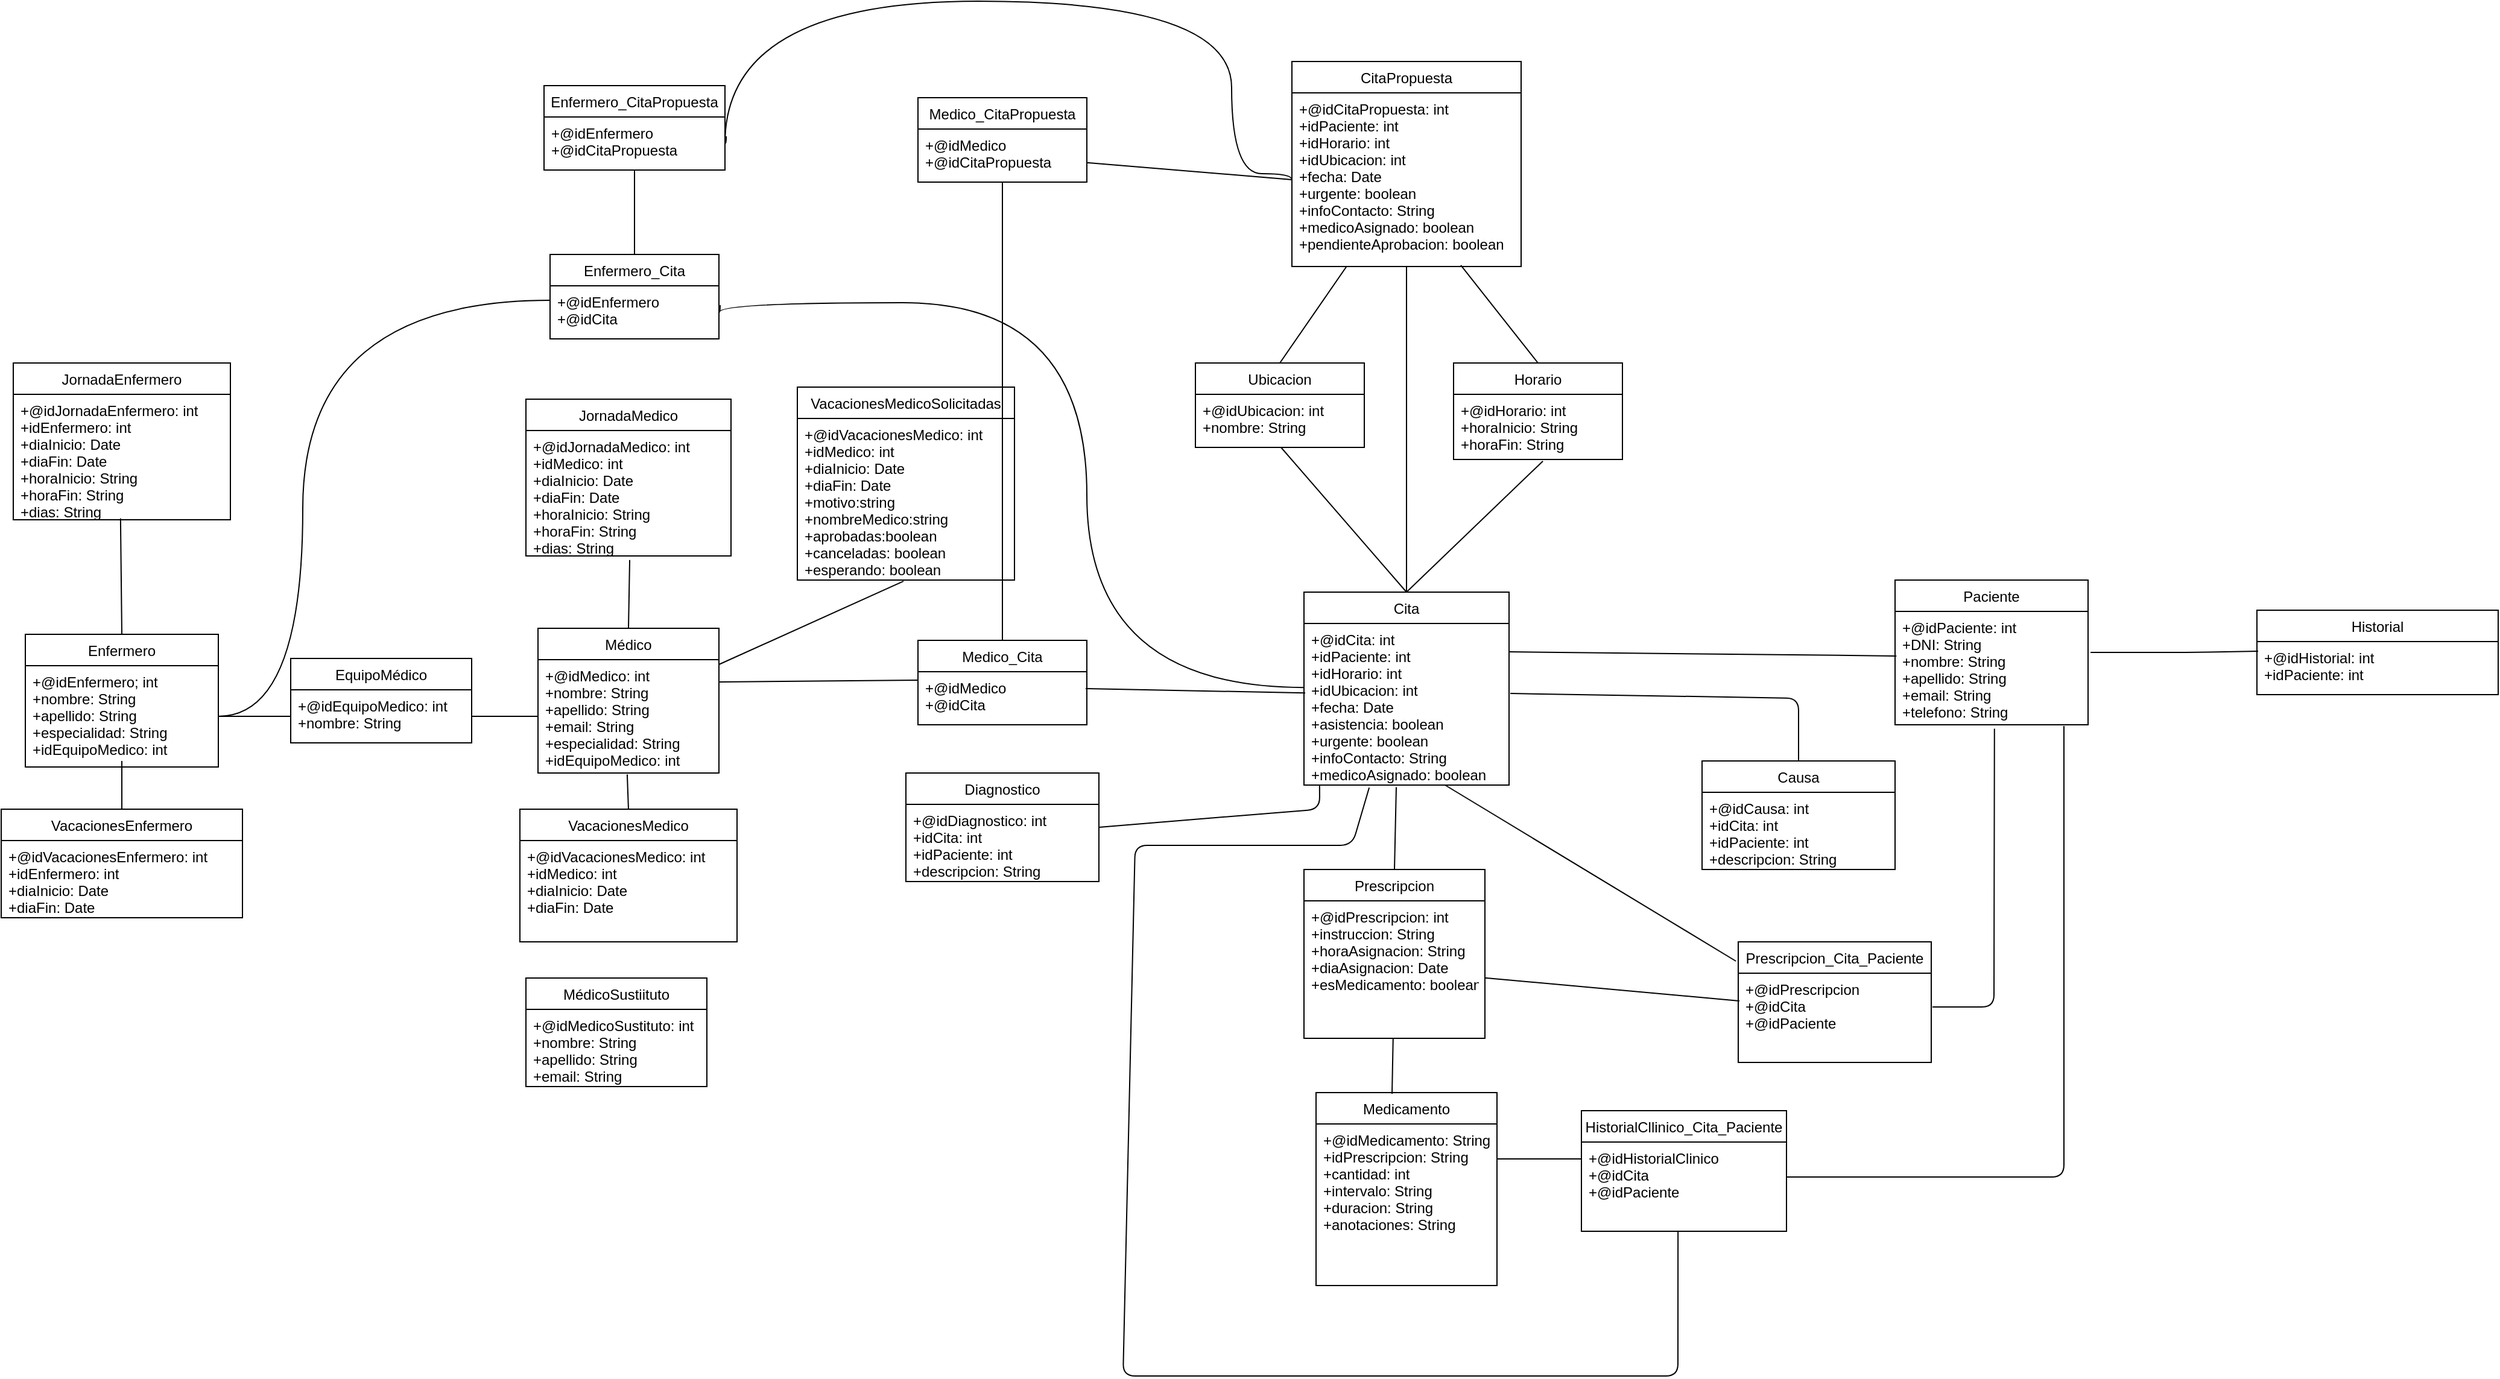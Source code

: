 <mxfile version="13.10.4" type="github">
  <diagram id="C5RBs43oDa-KdzZeNtuy" name="Page-1">
    <mxGraphModel dx="2889" dy="1963" grid="1" gridSize="10" guides="1" tooltips="1" connect="1" arrows="1" fold="1" page="1" pageScale="1" pageWidth="827" pageHeight="1169" math="0" shadow="0">
      <root>
        <mxCell id="WIyWlLk6GJQsqaUBKTNV-0" />
        <mxCell id="WIyWlLk6GJQsqaUBKTNV-1" parent="WIyWlLk6GJQsqaUBKTNV-0" />
        <mxCell id="3wOsAH_iq0aw0lzvKRQ2-39" value="" style="endArrow=none;html=1;entryX=0.007;entryY=0.393;entryDx=0;entryDy=0;entryPerimeter=0;" parent="WIyWlLk6GJQsqaUBKTNV-1" target="3wOsAH_iq0aw0lzvKRQ2-5" edge="1">
          <mxGeometry width="50" height="50" relative="1" as="geometry">
            <mxPoint x="460" y="219.5" as="sourcePoint" />
            <mxPoint x="530" y="219.5" as="targetPoint" />
          </mxGeometry>
        </mxCell>
        <mxCell id="3wOsAH_iq0aw0lzvKRQ2-40" value="" style="endArrow=none;html=1;entryX=0.005;entryY=0.182;entryDx=0;entryDy=0;exitX=1.013;exitY=0.362;exitDx=0;exitDy=0;exitPerimeter=0;entryPerimeter=0;" parent="WIyWlLk6GJQsqaUBKTNV-1" source="3wOsAH_iq0aw0lzvKRQ2-5" target="3wOsAH_iq0aw0lzvKRQ2-26" edge="1">
          <mxGeometry width="50" height="50" relative="1" as="geometry">
            <mxPoint x="1030" y="210" as="sourcePoint" />
            <mxPoint x="750" y="100" as="targetPoint" />
            <Array as="points">
              <mxPoint x="1030" y="220" />
            </Array>
          </mxGeometry>
        </mxCell>
        <mxCell id="3wOsAH_iq0aw0lzvKRQ2-52" value="" style="endArrow=none;html=1;exitX=0.5;exitY=0;exitDx=0;exitDy=0;entryX=0.45;entryY=1.013;entryDx=0;entryDy=0;entryPerimeter=0;" parent="WIyWlLk6GJQsqaUBKTNV-1" source="3wOsAH_iq0aw0lzvKRQ2-21" target="3wOsAH_iq0aw0lzvKRQ2-9" edge="1">
          <mxGeometry width="50" height="50" relative="1" as="geometry">
            <mxPoint x="754" y="330" as="sourcePoint" />
            <mxPoint x="754" y="270" as="targetPoint" />
          </mxGeometry>
        </mxCell>
        <mxCell id="aL2Meq8TaFpPGnKe9jHd-9" value="" style="endArrow=none;html=1;" parent="WIyWlLk6GJQsqaUBKTNV-1" edge="1">
          <mxGeometry width="50" height="50" relative="1" as="geometry">
            <mxPoint x="-690" y="350" as="sourcePoint" />
            <mxPoint x="-690" y="310" as="targetPoint" />
          </mxGeometry>
        </mxCell>
        <mxCell id="aL2Meq8TaFpPGnKe9jHd-10" value="" style="endArrow=none;html=1;exitX=0.5;exitY=0;exitDx=0;exitDy=0;entryX=0.493;entryY=1.012;entryDx=0;entryDy=0;entryPerimeter=0;" parent="WIyWlLk6GJQsqaUBKTNV-1" source="aL2Meq8TaFpPGnKe9jHd-0" target="3wOsAH_iq0aw0lzvKRQ2-1" edge="1">
          <mxGeometry width="50" height="50" relative="1" as="geometry">
            <mxPoint x="-270.5" y="350" as="sourcePoint" />
            <mxPoint x="-270" y="320" as="targetPoint" />
          </mxGeometry>
        </mxCell>
        <mxCell id="aL2Meq8TaFpPGnKe9jHd-11" value="" style="endArrow=none;html=1;exitX=0.5;exitY=0;exitDx=0;exitDy=0;entryX=0.506;entryY=1.032;entryDx=0;entryDy=0;entryPerimeter=0;" parent="WIyWlLk6GJQsqaUBKTNV-1" source="3wOsAH_iq0aw0lzvKRQ2-0" target="3wOsAH_iq0aw0lzvKRQ2-17" edge="1">
          <mxGeometry width="50" height="50" relative="1" as="geometry">
            <mxPoint x="-270.5" y="190" as="sourcePoint" />
            <mxPoint x="-268" y="160" as="targetPoint" />
          </mxGeometry>
        </mxCell>
        <mxCell id="aL2Meq8TaFpPGnKe9jHd-16" value="" style="endArrow=none;html=1;exitX=1;exitY=0.5;exitDx=0;exitDy=0;entryX=0.076;entryY=1.004;entryDx=0;entryDy=0;entryPerimeter=0;" parent="WIyWlLk6GJQsqaUBKTNV-1" source="aL2Meq8TaFpPGnKe9jHd-12" target="3wOsAH_iq0aw0lzvKRQ2-9" edge="1">
          <mxGeometry width="50" height="50" relative="1" as="geometry">
            <mxPoint x="330" y="370" as="sourcePoint" />
            <mxPoint x="380" y="320" as="targetPoint" />
            <Array as="points">
              <mxPoint x="303" y="350" />
            </Array>
          </mxGeometry>
        </mxCell>
        <mxCell id="WtfZvFmU4eDFz0hqFm3u-0" value="" style="endArrow=none;html=1;entryX=0.494;entryY=0.989;entryDx=0;entryDy=0;entryPerimeter=0;" parent="WIyWlLk6GJQsqaUBKTNV-1" target="aL2Meq8TaFpPGnKe9jHd-5" edge="1">
          <mxGeometry width="50" height="50" relative="1" as="geometry">
            <mxPoint x="-690" y="205" as="sourcePoint" />
            <mxPoint x="-688" y="120" as="targetPoint" />
          </mxGeometry>
        </mxCell>
        <mxCell id="3wOsAH_iq0aw0lzvKRQ2-0" value="Médico" style="swimlane;fontStyle=0;childLayout=stackLayout;horizontal=1;startSize=26;fillColor=none;horizontalStack=0;resizeParent=1;resizeParentMax=0;resizeLast=0;collapsible=1;marginBottom=0;" parent="WIyWlLk6GJQsqaUBKTNV-1" vertex="1">
          <mxGeometry x="-345" y="200" width="150" height="120" as="geometry" />
        </mxCell>
        <mxCell id="3wOsAH_iq0aw0lzvKRQ2-1" value="+@idMedico: int&#xa;+nombre: String&#xa;+apellido: String&#xa;+email: String&#xa;+especialidad: String&#xa;+idEquipoMedico: int&#xa;" style="text;strokeColor=none;fillColor=none;align=left;verticalAlign=top;spacingLeft=4;spacingRight=4;overflow=hidden;rotatable=0;points=[[0,0.5],[1,0.5]];portConstraint=eastwest;" parent="3wOsAH_iq0aw0lzvKRQ2-0" vertex="1">
          <mxGeometry y="26" width="150" height="94" as="geometry" />
        </mxCell>
        <mxCell id="3wOsAH_iq0aw0lzvKRQ2-16" value="JornadaMedico" style="swimlane;fontStyle=0;childLayout=stackLayout;horizontal=1;startSize=26;fillColor=none;horizontalStack=0;resizeParent=1;resizeParentMax=0;resizeLast=0;collapsible=1;marginBottom=0;" parent="WIyWlLk6GJQsqaUBKTNV-1" vertex="1">
          <mxGeometry x="-355" y="10" width="170" height="130" as="geometry" />
        </mxCell>
        <mxCell id="3wOsAH_iq0aw0lzvKRQ2-17" value="+@idJornadaMedico: int&#xa;+idMedico: int&#xa;+diaInicio: Date&#xa;+diaFin: Date&#xa;+horaInicio: String&#xa;+horaFin: String&#xa;+dias: String" style="text;strokeColor=none;fillColor=none;align=left;verticalAlign=top;spacingLeft=4;spacingRight=4;overflow=hidden;rotatable=0;points=[[0,0.5],[1,0.5]];portConstraint=eastwest;" parent="3wOsAH_iq0aw0lzvKRQ2-16" vertex="1">
          <mxGeometry y="26" width="170" height="104" as="geometry" />
        </mxCell>
        <mxCell id="aL2Meq8TaFpPGnKe9jHd-0" value="VacacionesMedico" style="swimlane;fontStyle=0;childLayout=stackLayout;horizontal=1;startSize=26;fillColor=none;horizontalStack=0;resizeParent=1;resizeParentMax=0;resizeLast=0;collapsible=1;marginBottom=0;" parent="WIyWlLk6GJQsqaUBKTNV-1" vertex="1">
          <mxGeometry x="-360" y="350" width="180" height="110" as="geometry" />
        </mxCell>
        <mxCell id="aL2Meq8TaFpPGnKe9jHd-1" value="+@idVacacionesMedico: int&#xa;+idMedico: int&#xa;+diaInicio: Date&#xa;+diaFin: Date" style="text;strokeColor=none;fillColor=none;align=left;verticalAlign=top;spacingLeft=4;spacingRight=4;overflow=hidden;rotatable=0;points=[[0,0.5],[1,0.5]];portConstraint=eastwest;" parent="aL2Meq8TaFpPGnKe9jHd-0" vertex="1">
          <mxGeometry y="26" width="180" height="84" as="geometry" />
        </mxCell>
        <mxCell id="3wOsAH_iq0aw0lzvKRQ2-44" value="Enfermero" style="swimlane;fontStyle=0;childLayout=stackLayout;horizontal=1;startSize=26;fillColor=none;horizontalStack=0;resizeParent=1;resizeParentMax=0;resizeLast=0;collapsible=1;marginBottom=0;" parent="WIyWlLk6GJQsqaUBKTNV-1" vertex="1">
          <mxGeometry x="-770" y="205" width="160" height="110" as="geometry" />
        </mxCell>
        <mxCell id="3wOsAH_iq0aw0lzvKRQ2-45" value="+@idEnfermero; int&#xa;+nombre: String&#xa;+apellido: String&#xa;+especialidad: String&#xa;+idEquipoMedico: int" style="text;strokeColor=none;fillColor=none;align=left;verticalAlign=top;spacingLeft=4;spacingRight=4;overflow=hidden;rotatable=0;points=[[0,0.5],[1,0.5]];portConstraint=eastwest;" parent="3wOsAH_iq0aw0lzvKRQ2-44" vertex="1">
          <mxGeometry y="26" width="160" height="84" as="geometry" />
        </mxCell>
        <mxCell id="aL2Meq8TaFpPGnKe9jHd-4" value="JornadaEnfermero" style="swimlane;fontStyle=0;childLayout=stackLayout;horizontal=1;startSize=26;fillColor=none;horizontalStack=0;resizeParent=1;resizeParentMax=0;resizeLast=0;collapsible=1;marginBottom=0;" parent="WIyWlLk6GJQsqaUBKTNV-1" vertex="1">
          <mxGeometry x="-780" y="-20" width="180" height="130" as="geometry" />
        </mxCell>
        <mxCell id="aL2Meq8TaFpPGnKe9jHd-5" value="+@idJornadaEnfermero: int&#xa;+idEnfermero: int&#xa;+diaInicio: Date&#xa;+diaFin: Date&#xa;+horaInicio: String&#xa;+horaFin: String&#xa;+dias: String" style="text;strokeColor=none;fillColor=none;align=left;verticalAlign=top;spacingLeft=4;spacingRight=4;overflow=hidden;rotatable=0;points=[[0,0.5],[1,0.5]];portConstraint=eastwest;" parent="aL2Meq8TaFpPGnKe9jHd-4" vertex="1">
          <mxGeometry y="26" width="180" height="104" as="geometry" />
        </mxCell>
        <mxCell id="aL2Meq8TaFpPGnKe9jHd-6" value="VacacionesEnfermero" style="swimlane;fontStyle=0;childLayout=stackLayout;horizontal=1;startSize=26;fillColor=none;horizontalStack=0;resizeParent=1;resizeParentMax=0;resizeLast=0;collapsible=1;marginBottom=0;" parent="WIyWlLk6GJQsqaUBKTNV-1" vertex="1">
          <mxGeometry x="-790" y="350" width="200" height="90" as="geometry" />
        </mxCell>
        <mxCell id="aL2Meq8TaFpPGnKe9jHd-7" value="+@idVacacionesEnfermero: int&#xa;+idEnfermero: int&#xa;+diaInicio: Date&#xa;+diaFin: Date" style="text;strokeColor=none;fillColor=none;align=left;verticalAlign=top;spacingLeft=4;spacingRight=4;overflow=hidden;rotatable=0;points=[[0,0.5],[1,0.5]];portConstraint=eastwest;" parent="aL2Meq8TaFpPGnKe9jHd-6" vertex="1">
          <mxGeometry y="26" width="200" height="64" as="geometry" />
        </mxCell>
        <mxCell id="brtLgZSoVgOQlLyy4Tk0-4" value="" style="endArrow=none;html=1;entryX=0;entryY=0.159;entryDx=0;entryDy=0;entryPerimeter=0;" parent="WIyWlLk6GJQsqaUBKTNV-1" target="brtLgZSoVgOQlLyy4Tk0-1" edge="1">
          <mxGeometry width="50" height="50" relative="1" as="geometry">
            <mxPoint x="-195" y="244.5" as="sourcePoint" />
            <mxPoint x="-115" y="244.5" as="targetPoint" />
          </mxGeometry>
        </mxCell>
        <mxCell id="brtLgZSoVgOQlLyy4Tk0-5" value="" style="endArrow=none;html=1;entryX=0.006;entryY=0.43;entryDx=0;entryDy=0;entryPerimeter=0;exitX=0.993;exitY=0.318;exitDx=0;exitDy=0;exitPerimeter=0;" parent="WIyWlLk6GJQsqaUBKTNV-1" source="brtLgZSoVgOQlLyy4Tk0-1" target="3wOsAH_iq0aw0lzvKRQ2-9" edge="1">
          <mxGeometry width="50" height="50" relative="1" as="geometry">
            <mxPoint x="110" y="244.5" as="sourcePoint" />
            <mxPoint x="190" y="244.5" as="targetPoint" />
          </mxGeometry>
        </mxCell>
        <mxCell id="brtLgZSoVgOQlLyy4Tk0-15" value="" style="endArrow=none;html=1;entryX=0.5;entryY=0;entryDx=0;entryDy=0;exitX=0.529;exitY=1.025;exitDx=0;exitDy=0;exitPerimeter=0;" parent="WIyWlLk6GJQsqaUBKTNV-1" source="brtLgZSoVgOQlLyy4Tk0-12" target="3wOsAH_iq0aw0lzvKRQ2-8" edge="1">
          <mxGeometry width="50" height="50" relative="1" as="geometry">
            <mxPoint x="379.41" y="80" as="sourcePoint" />
            <mxPoint x="379.41" y="130" as="targetPoint" />
          </mxGeometry>
        </mxCell>
        <mxCell id="zmQ8ylne4ismj-RZdTGN-18" style="edgeStyle=none;rounded=0;orthogonalLoop=1;jettySize=auto;html=1;exitX=0.5;exitY=0;exitDx=0;exitDy=0;endArrow=none;endFill=0;" edge="1" parent="WIyWlLk6GJQsqaUBKTNV-1" source="brtLgZSoVgOQlLyy4Tk0-16" target="zmQ8ylne4ismj-RZdTGN-1">
          <mxGeometry relative="1" as="geometry" />
        </mxCell>
        <mxCell id="brtLgZSoVgOQlLyy4Tk0-16" value="Ubicacion" style="swimlane;fontStyle=0;childLayout=stackLayout;horizontal=1;startSize=26;fillColor=none;horizontalStack=0;resizeParent=1;resizeParentMax=0;resizeLast=0;collapsible=1;marginBottom=0;" parent="WIyWlLk6GJQsqaUBKTNV-1" vertex="1">
          <mxGeometry x="200" y="-20" width="140" height="70" as="geometry" />
        </mxCell>
        <mxCell id="brtLgZSoVgOQlLyy4Tk0-17" value="+@idUbicacion: int&#xa;+nombre: String" style="text;strokeColor=none;fillColor=none;align=left;verticalAlign=top;spacingLeft=4;spacingRight=4;overflow=hidden;rotatable=0;points=[[0,0.5],[1,0.5]];portConstraint=eastwest;" parent="brtLgZSoVgOQlLyy4Tk0-16" vertex="1">
          <mxGeometry y="26" width="140" height="44" as="geometry" />
        </mxCell>
        <mxCell id="brtLgZSoVgOQlLyy4Tk0-20" value="" style="endArrow=none;html=1;exitX=0.5;exitY=0;exitDx=0;exitDy=0;entryX=0.507;entryY=1;entryDx=0;entryDy=0;entryPerimeter=0;" parent="WIyWlLk6GJQsqaUBKTNV-1" source="3wOsAH_iq0aw0lzvKRQ2-8" target="brtLgZSoVgOQlLyy4Tk0-17" edge="1">
          <mxGeometry width="50" height="50" relative="1" as="geometry">
            <mxPoint x="320" y="130" as="sourcePoint" />
            <mxPoint x="320" y="50" as="targetPoint" />
          </mxGeometry>
        </mxCell>
        <mxCell id="zmQ8ylne4ismj-RZdTGN-20" style="edgeStyle=none;rounded=0;orthogonalLoop=1;jettySize=auto;html=1;exitX=0.5;exitY=0;exitDx=0;exitDy=0;endArrow=none;endFill=0;" edge="1" parent="WIyWlLk6GJQsqaUBKTNV-1" source="3wOsAH_iq0aw0lzvKRQ2-8" target="zmQ8ylne4ismj-RZdTGN-1">
          <mxGeometry relative="1" as="geometry" />
        </mxCell>
        <mxCell id="3wOsAH_iq0aw0lzvKRQ2-8" value="Cita" style="swimlane;fontStyle=0;childLayout=stackLayout;horizontal=1;startSize=26;fillColor=none;horizontalStack=0;resizeParent=1;resizeParentMax=0;resizeLast=0;collapsible=1;marginBottom=0;" parent="WIyWlLk6GJQsqaUBKTNV-1" vertex="1">
          <mxGeometry x="290" y="170" width="170" height="160" as="geometry" />
        </mxCell>
        <mxCell id="3wOsAH_iq0aw0lzvKRQ2-9" value="+@idCita: int&#xa;+idPaciente: int&#xa;+idHorario: int&#xa;+idUbicacion: int&#xa;+fecha: Date&#xa;+asistencia: boolean&#xa;+urgente: boolean&#xa;+infoContacto: String&#xa;+medicoAsignado: boolean" style="text;strokeColor=none;fillColor=none;align=left;verticalAlign=top;spacingLeft=4;spacingRight=4;overflow=hidden;rotatable=0;points=[[0,0.5],[1,0.5]];portConstraint=eastwest;" parent="3wOsAH_iq0aw0lzvKRQ2-8" vertex="1">
          <mxGeometry y="26" width="170" height="134" as="geometry" />
        </mxCell>
        <mxCell id="3wOsAH_iq0aw0lzvKRQ2-21" value="Prescripcion" style="swimlane;fontStyle=0;childLayout=stackLayout;horizontal=1;startSize=26;fillColor=none;horizontalStack=0;resizeParent=1;resizeParentMax=0;resizeLast=0;collapsible=1;marginBottom=0;" parent="WIyWlLk6GJQsqaUBKTNV-1" vertex="1">
          <mxGeometry x="290" y="400" width="150" height="140" as="geometry" />
        </mxCell>
        <mxCell id="3wOsAH_iq0aw0lzvKRQ2-22" value="+@idPrescripcion: int&#xa;+instruccion: String&#xa;+horaAsignacion: String&#xa;+diaAsignacion: Date&#xa;+esMedicamento: boolean&#xa;" style="text;strokeColor=none;fillColor=none;align=left;verticalAlign=top;spacingLeft=4;spacingRight=4;overflow=hidden;rotatable=0;points=[[0,0.5],[1,0.5]];portConstraint=eastwest;" parent="3wOsAH_iq0aw0lzvKRQ2-21" vertex="1">
          <mxGeometry y="26" width="150" height="114" as="geometry" />
        </mxCell>
        <mxCell id="3wOsAH_iq0aw0lzvKRQ2-4" value="Paciente" style="swimlane;fontStyle=0;childLayout=stackLayout;horizontal=1;startSize=26;fillColor=none;horizontalStack=0;resizeParent=1;resizeParentMax=0;resizeLast=0;collapsible=1;marginBottom=0;" parent="WIyWlLk6GJQsqaUBKTNV-1" vertex="1">
          <mxGeometry x="780" y="160" width="160" height="120" as="geometry" />
        </mxCell>
        <mxCell id="3wOsAH_iq0aw0lzvKRQ2-5" value="+@idPaciente: int&#xa;+DNI: String&#xa;+nombre: String&#xa;+apellido: String&#xa;+email: String&#xa;+telefono: String" style="text;strokeColor=none;fillColor=none;align=left;verticalAlign=top;spacingLeft=4;spacingRight=4;overflow=hidden;rotatable=0;points=[[0,0.5],[1,0.5]];portConstraint=eastwest;" parent="3wOsAH_iq0aw0lzvKRQ2-4" vertex="1">
          <mxGeometry y="26" width="160" height="94" as="geometry" />
        </mxCell>
        <mxCell id="zmQ8ylne4ismj-RZdTGN-16" style="rounded=0;orthogonalLoop=1;jettySize=auto;html=1;exitX=0.5;exitY=0;exitDx=0;exitDy=0;endArrow=none;endFill=0;" edge="1" parent="WIyWlLk6GJQsqaUBKTNV-1" source="brtLgZSoVgOQlLyy4Tk0-0" target="zmQ8ylne4ismj-RZdTGN-15">
          <mxGeometry relative="1" as="geometry" />
        </mxCell>
        <mxCell id="brtLgZSoVgOQlLyy4Tk0-0" value="Medico_Cita" style="swimlane;fontStyle=0;childLayout=stackLayout;horizontal=1;startSize=26;fillColor=none;horizontalStack=0;resizeParent=1;resizeParentMax=0;resizeLast=0;collapsible=1;marginBottom=0;" parent="WIyWlLk6GJQsqaUBKTNV-1" vertex="1">
          <mxGeometry x="-30" y="210" width="140" height="70" as="geometry" />
        </mxCell>
        <mxCell id="brtLgZSoVgOQlLyy4Tk0-1" value="+@idMedico&#xa;+@idCita" style="text;strokeColor=none;fillColor=none;align=left;verticalAlign=top;spacingLeft=4;spacingRight=4;overflow=hidden;rotatable=0;points=[[0,0.5],[1,0.5]];portConstraint=eastwest;" parent="brtLgZSoVgOQlLyy4Tk0-0" vertex="1">
          <mxGeometry y="26" width="140" height="44" as="geometry" />
        </mxCell>
        <mxCell id="aL2Meq8TaFpPGnKe9jHd-12" value="Diagnostico" style="swimlane;fontStyle=0;childLayout=stackLayout;horizontal=1;startSize=26;fillColor=none;horizontalStack=0;resizeParent=1;resizeParentMax=0;resizeLast=0;collapsible=1;marginBottom=0;" parent="WIyWlLk6GJQsqaUBKTNV-1" vertex="1">
          <mxGeometry x="-40" y="320" width="160" height="90" as="geometry" />
        </mxCell>
        <mxCell id="aL2Meq8TaFpPGnKe9jHd-13" value="+@idDiagnostico: int&#xa;+idCita: int&#xa;+idPaciente: int&#xa;+descripcion: String" style="text;strokeColor=none;fillColor=none;align=left;verticalAlign=top;spacingLeft=4;spacingRight=4;overflow=hidden;rotatable=0;points=[[0,0.5],[1,0.5]];portConstraint=eastwest;" parent="aL2Meq8TaFpPGnKe9jHd-12" vertex="1">
          <mxGeometry y="26" width="160" height="64" as="geometry" />
        </mxCell>
        <mxCell id="3wOsAH_iq0aw0lzvKRQ2-29" value="Medicamento" style="swimlane;fontStyle=0;childLayout=stackLayout;horizontal=1;startSize=26;fillColor=none;horizontalStack=0;resizeParent=1;resizeParentMax=0;resizeLast=0;collapsible=1;marginBottom=0;" parent="WIyWlLk6GJQsqaUBKTNV-1" vertex="1">
          <mxGeometry x="300" y="585" width="150" height="160" as="geometry" />
        </mxCell>
        <mxCell id="3wOsAH_iq0aw0lzvKRQ2-30" value="+@idMedicamento: String&#xa;+idPrescripcion: String&#xa;+cantidad: int&#xa;+intervalo: String&#xa;+duracion: String&#xa;+anotaciones: String&#xa;" style="text;strokeColor=none;fillColor=none;align=left;verticalAlign=top;spacingLeft=4;spacingRight=4;overflow=hidden;rotatable=0;points=[[0,0.5],[1,0.5]];portConstraint=eastwest;" parent="3wOsAH_iq0aw0lzvKRQ2-29" vertex="1">
          <mxGeometry y="26" width="150" height="134" as="geometry" />
        </mxCell>
        <mxCell id="3wOsAH_iq0aw0lzvKRQ2-25" value="Historial" style="swimlane;fontStyle=0;childLayout=stackLayout;horizontal=1;startSize=26;fillColor=none;horizontalStack=0;resizeParent=1;resizeParentMax=0;resizeLast=0;collapsible=1;marginBottom=0;" parent="WIyWlLk6GJQsqaUBKTNV-1" vertex="1">
          <mxGeometry x="1080" y="185" width="200" height="70" as="geometry" />
        </mxCell>
        <mxCell id="3wOsAH_iq0aw0lzvKRQ2-26" value="+@idHistorial: int&#xa;+idPaciente: int&#xa;" style="text;strokeColor=none;fillColor=none;align=left;verticalAlign=top;spacingLeft=4;spacingRight=4;overflow=hidden;rotatable=0;points=[[0,0.5],[1,0.5]];portConstraint=eastwest;" parent="3wOsAH_iq0aw0lzvKRQ2-25" vertex="1">
          <mxGeometry y="26" width="200" height="44" as="geometry" />
        </mxCell>
        <mxCell id="0YiSJWPbRTJiQ_5nI4mh-8" value="" style="endArrow=none;html=1;strokeColor=#000000;entryX=0.006;entryY=0.311;entryDx=0;entryDy=0;entryPerimeter=0;" parent="WIyWlLk6GJQsqaUBKTNV-1" source="3wOsAH_iq0aw0lzvKRQ2-22" target="0YiSJWPbRTJiQ_5nI4mh-2" edge="1">
          <mxGeometry width="50" height="50" relative="1" as="geometry">
            <mxPoint x="460" y="490" as="sourcePoint" />
            <mxPoint x="510" y="440" as="targetPoint" />
          </mxGeometry>
        </mxCell>
        <mxCell id="0YiSJWPbRTJiQ_5nI4mh-9" value="" style="endArrow=none;html=1;strokeColor=#000000;entryX=0.515;entryY=1.034;entryDx=0;entryDy=0;entryPerimeter=0;exitX=1.006;exitY=0.378;exitDx=0;exitDy=0;exitPerimeter=0;" parent="WIyWlLk6GJQsqaUBKTNV-1" source="0YiSJWPbRTJiQ_5nI4mh-2" target="3wOsAH_iq0aw0lzvKRQ2-5" edge="1">
          <mxGeometry width="50" height="50" relative="1" as="geometry">
            <mxPoint x="990" y="570" as="sourcePoint" />
            <mxPoint x="1020" y="480" as="targetPoint" />
            <Array as="points">
              <mxPoint x="862" y="514" />
            </Array>
          </mxGeometry>
        </mxCell>
        <mxCell id="3wOsAH_iq0aw0lzvKRQ2-53" value="Causa" style="swimlane;fontStyle=0;childLayout=stackLayout;horizontal=1;startSize=26;fillColor=none;horizontalStack=0;resizeParent=1;resizeParentMax=0;resizeLast=0;collapsible=1;marginBottom=0;" parent="WIyWlLk6GJQsqaUBKTNV-1" vertex="1">
          <mxGeometry x="620" y="310" width="160" height="90" as="geometry" />
        </mxCell>
        <mxCell id="3wOsAH_iq0aw0lzvKRQ2-54" value="+@idCausa: int&#xa;+idCita: int&#xa;+idPaciente: int&#xa;+descripcion: String" style="text;strokeColor=none;fillColor=none;align=left;verticalAlign=top;spacingLeft=4;spacingRight=4;overflow=hidden;rotatable=0;points=[[0,0.5],[1,0.5]];portConstraint=eastwest;" parent="3wOsAH_iq0aw0lzvKRQ2-53" vertex="1">
          <mxGeometry y="26" width="160" height="64" as="geometry" />
        </mxCell>
        <mxCell id="0YiSJWPbRTJiQ_5nI4mh-10" value="" style="endArrow=none;html=1;strokeColor=#000000;entryX=0.688;entryY=1;entryDx=0;entryDy=0;entryPerimeter=0;exitX=-0.012;exitY=0.16;exitDx=0;exitDy=0;exitPerimeter=0;" parent="WIyWlLk6GJQsqaUBKTNV-1" source="0YiSJWPbRTJiQ_5nI4mh-1" target="3wOsAH_iq0aw0lzvKRQ2-9" edge="1">
          <mxGeometry width="50" height="50" relative="1" as="geometry">
            <mxPoint x="407" y="450" as="sourcePoint" />
            <mxPoint x="510" y="440" as="targetPoint" />
          </mxGeometry>
        </mxCell>
        <mxCell id="0YiSJWPbRTJiQ_5nI4mh-12" value="" style="endArrow=none;html=1;strokeColor=#000000;entryX=1.006;entryY=0.433;entryDx=0;entryDy=0;exitX=0.5;exitY=0;exitDx=0;exitDy=0;entryPerimeter=0;" parent="WIyWlLk6GJQsqaUBKTNV-1" source="3wOsAH_iq0aw0lzvKRQ2-53" target="3wOsAH_iq0aw0lzvKRQ2-9" edge="1">
          <mxGeometry width="50" height="50" relative="1" as="geometry">
            <mxPoint x="460" y="390" as="sourcePoint" />
            <mxPoint x="510" y="340" as="targetPoint" />
            <Array as="points">
              <mxPoint x="700" y="258" />
            </Array>
          </mxGeometry>
        </mxCell>
        <mxCell id="zmQ8ylne4ismj-RZdTGN-19" style="edgeStyle=none;rounded=0;orthogonalLoop=1;jettySize=auto;html=1;exitX=0.5;exitY=0;exitDx=0;exitDy=0;entryX=0.737;entryY=0.993;entryDx=0;entryDy=0;entryPerimeter=0;endArrow=none;endFill=0;" edge="1" parent="WIyWlLk6GJQsqaUBKTNV-1" source="brtLgZSoVgOQlLyy4Tk0-11" target="zmQ8ylne4ismj-RZdTGN-1">
          <mxGeometry relative="1" as="geometry" />
        </mxCell>
        <mxCell id="brtLgZSoVgOQlLyy4Tk0-11" value="Horario" style="swimlane;fontStyle=0;childLayout=stackLayout;horizontal=1;startSize=26;fillColor=none;horizontalStack=0;resizeParent=1;resizeParentMax=0;resizeLast=0;collapsible=1;marginBottom=0;" parent="WIyWlLk6GJQsqaUBKTNV-1" vertex="1">
          <mxGeometry x="414" y="-20" width="140" height="80" as="geometry" />
        </mxCell>
        <mxCell id="brtLgZSoVgOQlLyy4Tk0-12" value="+@idHorario: int&#xa;+horaInicio: String&#xa;+horaFin: String" style="text;strokeColor=none;fillColor=none;align=left;verticalAlign=top;spacingLeft=4;spacingRight=4;overflow=hidden;rotatable=0;points=[[0,0.5],[1,0.5]];portConstraint=eastwest;" parent="brtLgZSoVgOQlLyy4Tk0-11" vertex="1">
          <mxGeometry y="26" width="140" height="54" as="geometry" />
        </mxCell>
        <mxCell id="0YiSJWPbRTJiQ_5nI4mh-1" value="Prescripcion_Cita_Paciente" style="swimlane;fontStyle=0;childLayout=stackLayout;horizontal=1;startSize=26;fillColor=none;horizontalStack=0;resizeParent=1;resizeParentMax=0;resizeLast=0;collapsible=1;marginBottom=0;" parent="WIyWlLk6GJQsqaUBKTNV-1" vertex="1">
          <mxGeometry x="650" y="460" width="160" height="100" as="geometry" />
        </mxCell>
        <mxCell id="0YiSJWPbRTJiQ_5nI4mh-2" value="+@idPrescripcion&#xa;+@idCita&#xa;+@idPaciente" style="text;strokeColor=none;fillColor=none;align=left;verticalAlign=top;spacingLeft=4;spacingRight=4;overflow=hidden;rotatable=0;points=[[0,0.5],[1,0.5]];portConstraint=eastwest;" parent="0YiSJWPbRTJiQ_5nI4mh-1" vertex="1">
          <mxGeometry y="26" width="160" height="74" as="geometry" />
        </mxCell>
        <mxCell id="nx2LOFp2S63YU2CEtD_n-5" value="HistorialCllinico_Cita_Paciente" style="swimlane;fontStyle=0;childLayout=stackLayout;horizontal=1;startSize=26;fillColor=none;horizontalStack=0;resizeParent=1;resizeParentMax=0;resizeLast=0;collapsible=1;marginBottom=0;" parent="WIyWlLk6GJQsqaUBKTNV-1" vertex="1">
          <mxGeometry x="520" y="600" width="170" height="100" as="geometry">
            <mxRectangle x="520" y="600" width="180" height="26" as="alternateBounds" />
          </mxGeometry>
        </mxCell>
        <mxCell id="nx2LOFp2S63YU2CEtD_n-6" value="+@idHistorialClinico&#xa;+@idCita&#xa;+@idPaciente" style="text;strokeColor=none;fillColor=none;align=left;verticalAlign=top;spacingLeft=4;spacingRight=4;overflow=hidden;rotatable=0;points=[[0,0.5],[1,0.5]];portConstraint=eastwest;" parent="nx2LOFp2S63YU2CEtD_n-5" vertex="1">
          <mxGeometry y="26" width="170" height="74" as="geometry" />
        </mxCell>
        <mxCell id="nx2LOFp2S63YU2CEtD_n-9" value="" style="endArrow=none;html=1;entryX=0;entryY=0.189;entryDx=0;entryDy=0;entryPerimeter=0;" parent="WIyWlLk6GJQsqaUBKTNV-1" target="nx2LOFp2S63YU2CEtD_n-6" edge="1">
          <mxGeometry width="50" height="50" relative="1" as="geometry">
            <mxPoint x="450" y="640" as="sourcePoint" />
            <mxPoint x="500" y="590" as="targetPoint" />
          </mxGeometry>
        </mxCell>
        <mxCell id="nx2LOFp2S63YU2CEtD_n-10" value="" style="endArrow=none;html=1;entryX=0.471;entryY=1;entryDx=0;entryDy=0;entryPerimeter=0;exitX=0.318;exitY=1.016;exitDx=0;exitDy=0;exitPerimeter=0;" parent="WIyWlLk6GJQsqaUBKTNV-1" source="3wOsAH_iq0aw0lzvKRQ2-9" target="nx2LOFp2S63YU2CEtD_n-6" edge="1">
          <mxGeometry width="50" height="50" relative="1" as="geometry">
            <mxPoint x="340" y="360" as="sourcePoint" />
            <mxPoint x="530" y="590" as="targetPoint" />
            <Array as="points">
              <mxPoint x="330" y="380" />
              <mxPoint x="150" y="380" />
              <mxPoint x="140" y="820" />
              <mxPoint x="600" y="820" />
            </Array>
          </mxGeometry>
        </mxCell>
        <mxCell id="nx2LOFp2S63YU2CEtD_n-12" value="" style="endArrow=none;html=1;entryX=0.875;entryY=1.011;entryDx=0;entryDy=0;entryPerimeter=0;" parent="WIyWlLk6GJQsqaUBKTNV-1" target="3wOsAH_iq0aw0lzvKRQ2-5" edge="1">
          <mxGeometry width="50" height="50" relative="1" as="geometry">
            <mxPoint x="690" y="655" as="sourcePoint" />
            <mxPoint x="970" y="655" as="targetPoint" />
            <Array as="points">
              <mxPoint x="920" y="655" />
            </Array>
          </mxGeometry>
        </mxCell>
        <mxCell id="nx2LOFp2S63YU2CEtD_n-2" value="" style="endArrow=none;html=1;exitX=0.42;exitY=0.006;exitDx=0;exitDy=0;exitPerimeter=0;" parent="WIyWlLk6GJQsqaUBKTNV-1" source="3wOsAH_iq0aw0lzvKRQ2-29" target="3wOsAH_iq0aw0lzvKRQ2-22" edge="1">
          <mxGeometry width="50" height="50" relative="1" as="geometry">
            <mxPoint x="360" y="580" as="sourcePoint" />
            <mxPoint x="410" y="530" as="targetPoint" />
          </mxGeometry>
        </mxCell>
        <mxCell id="YFAmt-DMBgLiFFvpZ2U6-0" value="VacacionesMedicoSolicitadas" style="swimlane;fontStyle=0;childLayout=stackLayout;horizontal=1;startSize=26;fillColor=none;horizontalStack=0;resizeParent=1;resizeParentMax=0;resizeLast=0;collapsible=1;marginBottom=0;" parent="WIyWlLk6GJQsqaUBKTNV-1" vertex="1">
          <mxGeometry x="-130" width="180" height="160" as="geometry" />
        </mxCell>
        <mxCell id="YFAmt-DMBgLiFFvpZ2U6-1" value="+@idVacacionesMedico: int&#xa;+idMedico: int&#xa;+diaInicio: Date&#xa;+diaFin: Date&#xa;+motivo:string&#xa;+nombreMedico:string&#xa;+aprobadas:boolean&#xa;+canceladas: boolean&#xa;+esperando: boolean" style="text;strokeColor=none;fillColor=none;align=left;verticalAlign=top;spacingLeft=4;spacingRight=4;overflow=hidden;rotatable=0;points=[[0,0.5],[1,0.5]];portConstraint=eastwest;" parent="YFAmt-DMBgLiFFvpZ2U6-0" vertex="1">
          <mxGeometry y="26" width="180" height="134" as="geometry" />
        </mxCell>
        <mxCell id="YFAmt-DMBgLiFFvpZ2U6-2" value="" style="endArrow=none;html=1;entryX=0.489;entryY=1.007;entryDx=0;entryDy=0;entryPerimeter=0;exitX=1;exitY=0.25;exitDx=0;exitDy=0;" parent="WIyWlLk6GJQsqaUBKTNV-1" source="3wOsAH_iq0aw0lzvKRQ2-0" target="YFAmt-DMBgLiFFvpZ2U6-1" edge="1">
          <mxGeometry width="50" height="50" relative="1" as="geometry">
            <mxPoint x="-100" y="190" as="sourcePoint" />
            <mxPoint x="-50" y="140" as="targetPoint" />
          </mxGeometry>
        </mxCell>
        <mxCell id="lkOo6rDuCDogDROpD0lL-0" value="MédicoSustiituto" style="swimlane;fontStyle=0;childLayout=stackLayout;horizontal=1;startSize=26;fillColor=none;horizontalStack=0;resizeParent=1;resizeParentMax=0;resizeLast=0;collapsible=1;marginBottom=0;" parent="WIyWlLk6GJQsqaUBKTNV-1" vertex="1">
          <mxGeometry x="-355" y="490" width="150" height="90" as="geometry" />
        </mxCell>
        <mxCell id="lkOo6rDuCDogDROpD0lL-1" value="+@idMedicoSustituto: int&#xa;+nombre: String&#xa;+apellido: String&#xa;+email: String" style="text;strokeColor=none;fillColor=none;align=left;verticalAlign=top;spacingLeft=4;spacingRight=4;overflow=hidden;rotatable=0;points=[[0,0.5],[1,0.5]];portConstraint=eastwest;" parent="lkOo6rDuCDogDROpD0lL-0" vertex="1">
          <mxGeometry y="26" width="150" height="64" as="geometry" />
        </mxCell>
        <mxCell id="oxiOrywgYslZLJqPvTPa-0" value="EquipoMédico" style="swimlane;fontStyle=0;childLayout=stackLayout;horizontal=1;startSize=26;fillColor=none;horizontalStack=0;resizeParent=1;resizeParentMax=0;resizeLast=0;collapsible=1;marginBottom=0;" parent="WIyWlLk6GJQsqaUBKTNV-1" vertex="1">
          <mxGeometry x="-550" y="225" width="150" height="70" as="geometry" />
        </mxCell>
        <mxCell id="oxiOrywgYslZLJqPvTPa-1" value="+@idEquipoMedico: int&#xa;+nombre: String&#xa;" style="text;strokeColor=none;fillColor=none;align=left;verticalAlign=top;spacingLeft=4;spacingRight=4;overflow=hidden;rotatable=0;points=[[0,0.5],[1,0.5]];portConstraint=eastwest;" parent="oxiOrywgYslZLJqPvTPa-0" vertex="1">
          <mxGeometry y="26" width="150" height="44" as="geometry" />
        </mxCell>
        <mxCell id="oxiOrywgYslZLJqPvTPa-2" style="edgeStyle=orthogonalEdgeStyle;rounded=0;orthogonalLoop=1;jettySize=auto;html=1;exitX=1;exitY=0.5;exitDx=0;exitDy=0;entryX=0;entryY=0.5;entryDx=0;entryDy=0;endArrow=none;endFill=0;" parent="WIyWlLk6GJQsqaUBKTNV-1" source="oxiOrywgYslZLJqPvTPa-1" target="3wOsAH_iq0aw0lzvKRQ2-1" edge="1">
          <mxGeometry relative="1" as="geometry" />
        </mxCell>
        <mxCell id="oxiOrywgYslZLJqPvTPa-3" style="edgeStyle=orthogonalEdgeStyle;rounded=0;orthogonalLoop=1;jettySize=auto;html=1;exitX=0;exitY=0.5;exitDx=0;exitDy=0;entryX=1;entryY=0.5;entryDx=0;entryDy=0;endArrow=none;endFill=0;" parent="WIyWlLk6GJQsqaUBKTNV-1" source="oxiOrywgYslZLJqPvTPa-1" target="3wOsAH_iq0aw0lzvKRQ2-45" edge="1">
          <mxGeometry relative="1" as="geometry" />
        </mxCell>
        <mxCell id="zmQ8ylne4ismj-RZdTGN-0" value="CitaPropuesta" style="swimlane;fontStyle=0;childLayout=stackLayout;horizontal=1;startSize=26;fillColor=none;horizontalStack=0;resizeParent=1;resizeParentMax=0;resizeLast=0;collapsible=1;marginBottom=0;" vertex="1" parent="WIyWlLk6GJQsqaUBKTNV-1">
          <mxGeometry x="280" y="-270" width="190" height="170" as="geometry" />
        </mxCell>
        <mxCell id="zmQ8ylne4ismj-RZdTGN-1" value="+@idCitaPropuesta: int&#xa;+idPaciente: int&#xa;+idHorario: int&#xa;+idUbicacion: int&#xa;+fecha: Date&#xa;+urgente: boolean&#xa;+infoContacto: String&#xa;+medicoAsignado: boolean&#xa;+pendienteAprobacion: boolean" style="text;strokeColor=none;fillColor=none;align=left;verticalAlign=top;spacingLeft=4;spacingRight=4;overflow=hidden;rotatable=0;points=[[0,0.5],[1,0.5]];portConstraint=eastwest;" vertex="1" parent="zmQ8ylne4ismj-RZdTGN-0">
          <mxGeometry y="26" width="190" height="144" as="geometry" />
        </mxCell>
        <mxCell id="zmQ8ylne4ismj-RZdTGN-2" value="Enfermero_Cita" style="swimlane;fontStyle=0;childLayout=stackLayout;horizontal=1;startSize=26;fillColor=none;horizontalStack=0;resizeParent=1;resizeParentMax=0;resizeLast=0;collapsible=1;marginBottom=0;" vertex="1" parent="WIyWlLk6GJQsqaUBKTNV-1">
          <mxGeometry x="-335" y="-110" width="140" height="70" as="geometry" />
        </mxCell>
        <mxCell id="zmQ8ylne4ismj-RZdTGN-3" value="+@idEnfermero&#xa;+@idCita" style="text;strokeColor=none;fillColor=none;align=left;verticalAlign=top;spacingLeft=4;spacingRight=4;overflow=hidden;rotatable=0;points=[[0,0.5],[1,0.5]];portConstraint=eastwest;" vertex="1" parent="zmQ8ylne4ismj-RZdTGN-2">
          <mxGeometry y="26" width="140" height="44" as="geometry" />
        </mxCell>
        <mxCell id="zmQ8ylne4ismj-RZdTGN-8" style="edgeStyle=orthogonalEdgeStyle;curved=1;rounded=0;orthogonalLoop=1;jettySize=auto;html=1;exitX=1;exitY=0.5;exitDx=0;exitDy=0;entryX=1.007;entryY=0.364;entryDx=0;entryDy=0;entryPerimeter=0;endArrow=none;endFill=0;" edge="1" parent="zmQ8ylne4ismj-RZdTGN-2" source="zmQ8ylne4ismj-RZdTGN-3" target="zmQ8ylne4ismj-RZdTGN-3">
          <mxGeometry relative="1" as="geometry" />
        </mxCell>
        <mxCell id="zmQ8ylne4ismj-RZdTGN-6" style="edgeStyle=orthogonalEdgeStyle;curved=1;rounded=0;orthogonalLoop=1;jettySize=auto;html=1;exitX=1;exitY=0.5;exitDx=0;exitDy=0;entryX=0;entryY=0.273;entryDx=0;entryDy=0;entryPerimeter=0;endArrow=none;endFill=0;" edge="1" parent="WIyWlLk6GJQsqaUBKTNV-1" source="3wOsAH_iq0aw0lzvKRQ2-45" target="zmQ8ylne4ismj-RZdTGN-3">
          <mxGeometry relative="1" as="geometry">
            <Array as="points">
              <mxPoint x="-540" y="273" />
              <mxPoint x="-540" y="-72" />
            </Array>
          </mxGeometry>
        </mxCell>
        <mxCell id="zmQ8ylne4ismj-RZdTGN-7" style="edgeStyle=orthogonalEdgeStyle;curved=1;rounded=0;orthogonalLoop=1;jettySize=auto;html=1;exitX=1;exitY=0.5;exitDx=0;exitDy=0;entryX=0;entryY=0.396;entryDx=0;entryDy=0;entryPerimeter=0;endArrow=none;endFill=0;" edge="1" parent="WIyWlLk6GJQsqaUBKTNV-1" source="zmQ8ylne4ismj-RZdTGN-3" target="3wOsAH_iq0aw0lzvKRQ2-9">
          <mxGeometry relative="1" as="geometry">
            <Array as="points">
              <mxPoint x="-195" y="-70" />
              <mxPoint x="110" y="-70" />
              <mxPoint x="110" y="249" />
            </Array>
          </mxGeometry>
        </mxCell>
        <mxCell id="zmQ8ylne4ismj-RZdTGN-9" value="Enfermero_CitaPropuesta" style="swimlane;fontStyle=0;childLayout=stackLayout;horizontal=1;startSize=26;fillColor=none;horizontalStack=0;resizeParent=1;resizeParentMax=0;resizeLast=0;collapsible=1;marginBottom=0;" vertex="1" parent="WIyWlLk6GJQsqaUBKTNV-1">
          <mxGeometry x="-340" y="-250" width="150" height="70" as="geometry" />
        </mxCell>
        <mxCell id="zmQ8ylne4ismj-RZdTGN-10" value="+@idEnfermero&#xa;+@idCitaPropuesta" style="text;strokeColor=none;fillColor=none;align=left;verticalAlign=top;spacingLeft=4;spacingRight=4;overflow=hidden;rotatable=0;points=[[0,0.5],[1,0.5]];portConstraint=eastwest;" vertex="1" parent="zmQ8ylne4ismj-RZdTGN-9">
          <mxGeometry y="26" width="150" height="44" as="geometry" />
        </mxCell>
        <mxCell id="zmQ8ylne4ismj-RZdTGN-11" style="edgeStyle=orthogonalEdgeStyle;curved=1;rounded=0;orthogonalLoop=1;jettySize=auto;html=1;exitX=1;exitY=0.5;exitDx=0;exitDy=0;entryX=1.007;entryY=0.364;entryDx=0;entryDy=0;entryPerimeter=0;endArrow=none;endFill=0;" edge="1" parent="zmQ8ylne4ismj-RZdTGN-9" source="zmQ8ylne4ismj-RZdTGN-10" target="zmQ8ylne4ismj-RZdTGN-10">
          <mxGeometry relative="1" as="geometry" />
        </mxCell>
        <mxCell id="zmQ8ylne4ismj-RZdTGN-12" value="" style="endArrow=none;html=1;exitX=0.5;exitY=0;exitDx=0;exitDy=0;" edge="1" parent="WIyWlLk6GJQsqaUBKTNV-1" source="zmQ8ylne4ismj-RZdTGN-2" target="zmQ8ylne4ismj-RZdTGN-10">
          <mxGeometry width="50" height="50" relative="1" as="geometry">
            <mxPoint x="-110" y="-40" as="sourcePoint" />
            <mxPoint x="-60" y="-90" as="targetPoint" />
          </mxGeometry>
        </mxCell>
        <mxCell id="zmQ8ylne4ismj-RZdTGN-13" style="edgeStyle=orthogonalEdgeStyle;curved=1;rounded=0;orthogonalLoop=1;jettySize=auto;html=1;exitX=1;exitY=0.5;exitDx=0;exitDy=0;endArrow=none;endFill=0;entryX=0;entryY=0.5;entryDx=0;entryDy=0;" edge="1" parent="WIyWlLk6GJQsqaUBKTNV-1" source="zmQ8ylne4ismj-RZdTGN-10" target="zmQ8ylne4ismj-RZdTGN-1">
          <mxGeometry relative="1" as="geometry">
            <Array as="points">
              <mxPoint x="-190" y="-320" />
              <mxPoint x="230" y="-320" />
              <mxPoint x="230" y="-177" />
            </Array>
          </mxGeometry>
        </mxCell>
        <mxCell id="zmQ8ylne4ismj-RZdTGN-14" value="Medico_CitaPropuesta" style="swimlane;fontStyle=0;childLayout=stackLayout;horizontal=1;startSize=26;fillColor=none;horizontalStack=0;resizeParent=1;resizeParentMax=0;resizeLast=0;collapsible=1;marginBottom=0;" vertex="1" parent="WIyWlLk6GJQsqaUBKTNV-1">
          <mxGeometry x="-30" y="-240" width="140" height="70" as="geometry" />
        </mxCell>
        <mxCell id="zmQ8ylne4ismj-RZdTGN-15" value="+@idMedico&#xa;+@idCitaPropuesta" style="text;strokeColor=none;fillColor=none;align=left;verticalAlign=top;spacingLeft=4;spacingRight=4;overflow=hidden;rotatable=0;points=[[0,0.5],[1,0.5]];portConstraint=eastwest;" vertex="1" parent="zmQ8ylne4ismj-RZdTGN-14">
          <mxGeometry y="26" width="140" height="44" as="geometry" />
        </mxCell>
        <mxCell id="zmQ8ylne4ismj-RZdTGN-17" style="edgeStyle=none;rounded=0;orthogonalLoop=1;jettySize=auto;html=1;entryX=0;entryY=0.5;entryDx=0;entryDy=0;endArrow=none;endFill=0;" edge="1" parent="WIyWlLk6GJQsqaUBKTNV-1" source="zmQ8ylne4ismj-RZdTGN-15" target="zmQ8ylne4ismj-RZdTGN-1">
          <mxGeometry relative="1" as="geometry" />
        </mxCell>
      </root>
    </mxGraphModel>
  </diagram>
</mxfile>
